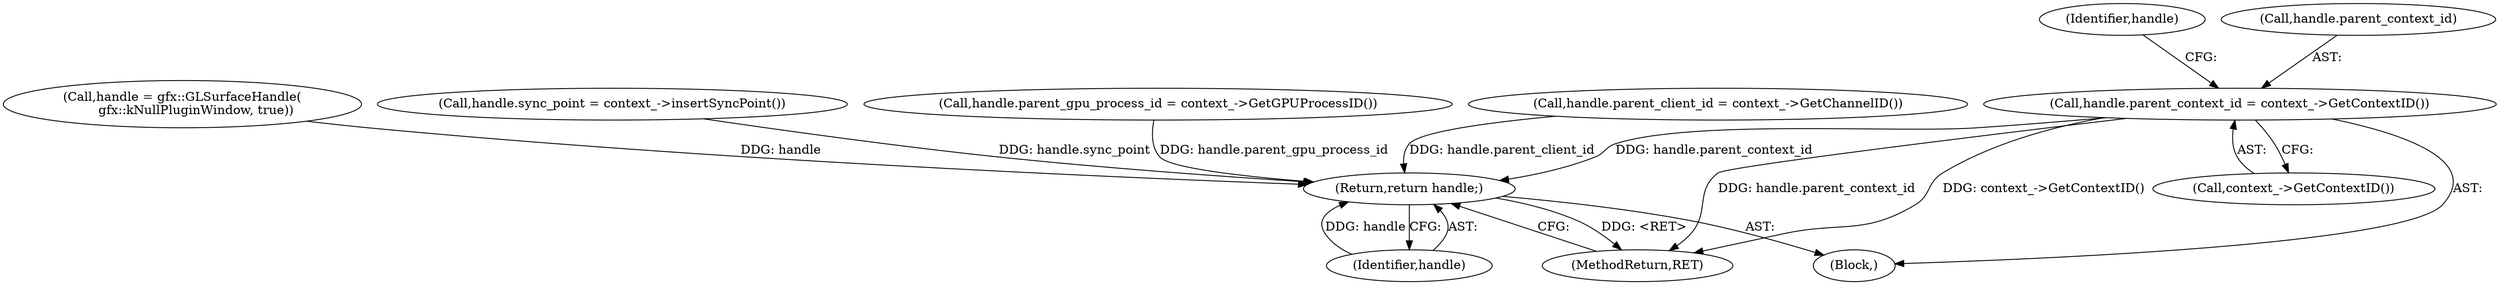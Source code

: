 digraph "1_Chrome_18d67244984a574ba2dd8779faabc0e3e34f4b76_10@del" {
"1000127" [label="(Call,handle.parent_context_id = context_->GetContextID())"];
"1000152" [label="(Return,return handle;)"];
"1000131" [label="(Call,context_->GetContextID())"];
"1000127" [label="(Call,handle.parent_context_id = context_->GetContextID())"];
"1000117" [label="(Call,handle.parent_gpu_process_id = context_->GetGPUProcessID())"];
"1000154" [label="(MethodReturn,RET)"];
"1000152" [label="(Return,return handle;)"];
"1000135" [label="(Identifier,handle)"];
"1000128" [label="(Call,handle.parent_context_id)"];
"1000122" [label="(Call,handle.parent_client_id = context_->GetChannelID())"];
"1000112" [label="(Call,handle = gfx::GLSurfaceHandle(\n       gfx::kNullPluginWindow, true))"];
"1000146" [label="(Call,handle.sync_point = context_->insertSyncPoint())"];
"1000101" [label="(Block,)"];
"1000153" [label="(Identifier,handle)"];
"1000127" -> "1000101"  [label="AST: "];
"1000127" -> "1000131"  [label="CFG: "];
"1000128" -> "1000127"  [label="AST: "];
"1000131" -> "1000127"  [label="AST: "];
"1000135" -> "1000127"  [label="CFG: "];
"1000127" -> "1000154"  [label="DDG: handle.parent_context_id"];
"1000127" -> "1000154"  [label="DDG: context_->GetContextID()"];
"1000127" -> "1000152"  [label="DDG: handle.parent_context_id"];
"1000152" -> "1000101"  [label="AST: "];
"1000152" -> "1000153"  [label="CFG: "];
"1000153" -> "1000152"  [label="AST: "];
"1000154" -> "1000152"  [label="CFG: "];
"1000152" -> "1000154"  [label="DDG: <RET>"];
"1000153" -> "1000152"  [label="DDG: handle"];
"1000122" -> "1000152"  [label="DDG: handle.parent_client_id"];
"1000117" -> "1000152"  [label="DDG: handle.parent_gpu_process_id"];
"1000112" -> "1000152"  [label="DDG: handle"];
"1000146" -> "1000152"  [label="DDG: handle.sync_point"];
}
